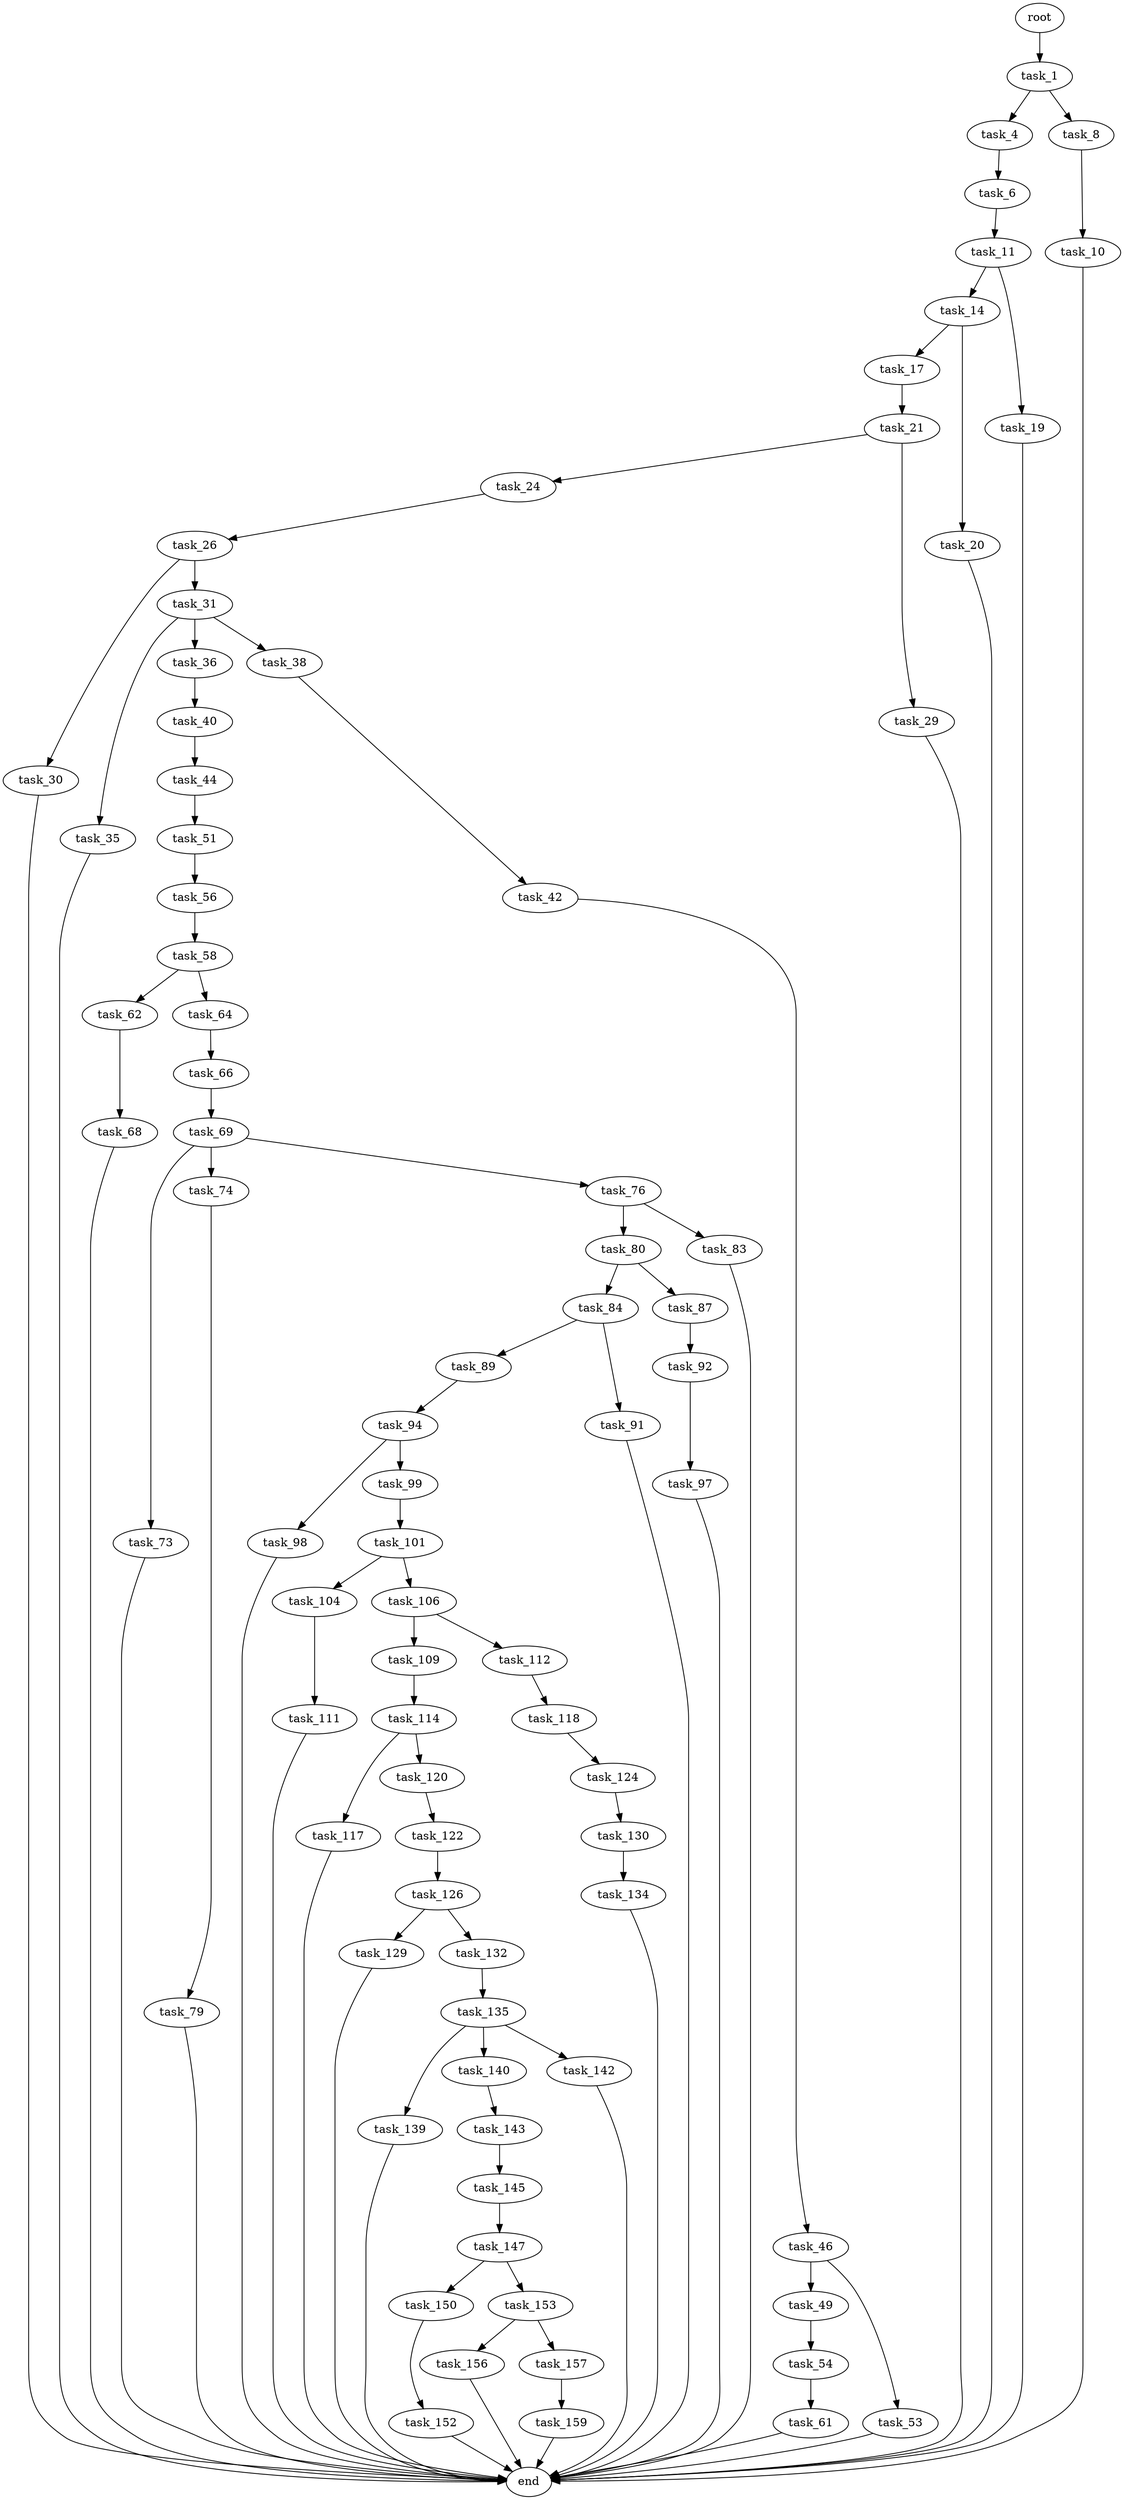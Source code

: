 digraph G {
  root [size="0.000000"];
  task_1 [size="10406377357.000000"];
  task_4 [size="9041501409.000000"];
  task_6 [size="603140363769.000000"];
  task_8 [size="324928776674.000000"];
  task_10 [size="79510529365.000000"];
  task_11 [size="5650029398.000000"];
  task_14 [size="32696392580.000000"];
  task_17 [size="15699124161.000000"];
  task_19 [size="782757789696.000000"];
  task_20 [size="20776795318.000000"];
  task_21 [size="134217728000.000000"];
  task_24 [size="3413560913.000000"];
  task_26 [size="197508621100.000000"];
  task_29 [size="28991029248.000000"];
  task_30 [size="102575389886.000000"];
  task_31 [size="935887895672.000000"];
  task_35 [size="15856975886.000000"];
  task_36 [size="862471587100.000000"];
  task_38 [size="732647944411.000000"];
  task_40 [size="717960515700.000000"];
  task_42 [size="26115023585.000000"];
  task_44 [size="505722247380.000000"];
  task_46 [size="904348955150.000000"];
  task_49 [size="101353086569.000000"];
  task_51 [size="22547363803.000000"];
  task_53 [size="782757789696.000000"];
  task_54 [size="12749311872.000000"];
  task_56 [size="11366802580.000000"];
  task_58 [size="1073741824000.000000"];
  task_61 [size="291339582770.000000"];
  task_62 [size="1073741824000.000000"];
  task_64 [size="316268998119.000000"];
  task_66 [size="8179200546.000000"];
  task_68 [size="35768633037.000000"];
  task_69 [size="1073741824000.000000"];
  task_73 [size="549755813888.000000"];
  task_74 [size="231928233984.000000"];
  task_76 [size="3539875577.000000"];
  task_79 [size="14542415202.000000"];
  task_80 [size="2424964936.000000"];
  task_83 [size="8589934592.000000"];
  task_84 [size="241101815941.000000"];
  task_87 [size="29475981044.000000"];
  task_89 [size="1073741824000.000000"];
  task_91 [size="187727748363.000000"];
  task_92 [size="134217728000.000000"];
  task_94 [size="606138888172.000000"];
  task_97 [size="539026187805.000000"];
  task_98 [size="231928233984.000000"];
  task_99 [size="416738200005.000000"];
  task_101 [size="6919110381.000000"];
  task_104 [size="35498632267.000000"];
  task_106 [size="2627543795.000000"];
  task_109 [size="22441624110.000000"];
  task_111 [size="43461447254.000000"];
  task_112 [size="1856391132.000000"];
  task_114 [size="368293445632.000000"];
  task_117 [size="8589934592.000000"];
  task_118 [size="56358255012.000000"];
  task_120 [size="28991029248.000000"];
  task_122 [size="42842358008.000000"];
  task_124 [size="550982650285.000000"];
  task_126 [size="8589934592.000000"];
  task_129 [size="30969254831.000000"];
  task_130 [size="21646483724.000000"];
  task_132 [size="68719476736.000000"];
  task_134 [size="12279677645.000000"];
  task_135 [size="655083827.000000"];
  task_139 [size="258989359127.000000"];
  task_140 [size="30853689096.000000"];
  task_142 [size="3735074256.000000"];
  task_143 [size="549755813888.000000"];
  task_145 [size="742931508448.000000"];
  task_147 [size="25281944222.000000"];
  task_150 [size="290518435365.000000"];
  task_152 [size="404747345084.000000"];
  task_153 [size="6767835493.000000"];
  task_156 [size="65079789988.000000"];
  task_157 [size="33834397826.000000"];
  task_159 [size="606868667261.000000"];
  end [size="0.000000"];

  root -> task_1 [size="1.000000"];
  task_1 -> task_4 [size="209715200.000000"];
  task_1 -> task_8 [size="209715200.000000"];
  task_4 -> task_6 [size="209715200.000000"];
  task_6 -> task_11 [size="411041792.000000"];
  task_8 -> task_10 [size="209715200.000000"];
  task_10 -> end [size="1.000000"];
  task_11 -> task_14 [size="301989888.000000"];
  task_11 -> task_19 [size="301989888.000000"];
  task_14 -> task_17 [size="536870912.000000"];
  task_14 -> task_20 [size="536870912.000000"];
  task_17 -> task_21 [size="411041792.000000"];
  task_19 -> end [size="1.000000"];
  task_20 -> end [size="1.000000"];
  task_21 -> task_24 [size="209715200.000000"];
  task_21 -> task_29 [size="209715200.000000"];
  task_24 -> task_26 [size="75497472.000000"];
  task_26 -> task_30 [size="411041792.000000"];
  task_26 -> task_31 [size="411041792.000000"];
  task_29 -> end [size="1.000000"];
  task_30 -> end [size="1.000000"];
  task_31 -> task_35 [size="679477248.000000"];
  task_31 -> task_36 [size="679477248.000000"];
  task_31 -> task_38 [size="679477248.000000"];
  task_35 -> end [size="1.000000"];
  task_36 -> task_40 [size="838860800.000000"];
  task_38 -> task_42 [size="679477248.000000"];
  task_40 -> task_44 [size="679477248.000000"];
  task_42 -> task_46 [size="134217728.000000"];
  task_44 -> task_51 [size="838860800.000000"];
  task_46 -> task_49 [size="679477248.000000"];
  task_46 -> task_53 [size="679477248.000000"];
  task_49 -> task_54 [size="134217728.000000"];
  task_51 -> task_56 [size="33554432.000000"];
  task_53 -> end [size="1.000000"];
  task_54 -> task_61 [size="679477248.000000"];
  task_56 -> task_58 [size="411041792.000000"];
  task_58 -> task_62 [size="838860800.000000"];
  task_58 -> task_64 [size="838860800.000000"];
  task_61 -> end [size="1.000000"];
  task_62 -> task_68 [size="838860800.000000"];
  task_64 -> task_66 [size="209715200.000000"];
  task_66 -> task_69 [size="301989888.000000"];
  task_68 -> end [size="1.000000"];
  task_69 -> task_73 [size="838860800.000000"];
  task_69 -> task_74 [size="838860800.000000"];
  task_69 -> task_76 [size="838860800.000000"];
  task_73 -> end [size="1.000000"];
  task_74 -> task_79 [size="301989888.000000"];
  task_76 -> task_80 [size="209715200.000000"];
  task_76 -> task_83 [size="209715200.000000"];
  task_79 -> end [size="1.000000"];
  task_80 -> task_84 [size="75497472.000000"];
  task_80 -> task_87 [size="75497472.000000"];
  task_83 -> end [size="1.000000"];
  task_84 -> task_89 [size="679477248.000000"];
  task_84 -> task_91 [size="679477248.000000"];
  task_87 -> task_92 [size="536870912.000000"];
  task_89 -> task_94 [size="838860800.000000"];
  task_91 -> end [size="1.000000"];
  task_92 -> task_97 [size="209715200.000000"];
  task_94 -> task_98 [size="679477248.000000"];
  task_94 -> task_99 [size="679477248.000000"];
  task_97 -> end [size="1.000000"];
  task_98 -> end [size="1.000000"];
  task_99 -> task_101 [size="411041792.000000"];
  task_101 -> task_104 [size="134217728.000000"];
  task_101 -> task_106 [size="134217728.000000"];
  task_104 -> task_111 [size="33554432.000000"];
  task_106 -> task_109 [size="134217728.000000"];
  task_106 -> task_112 [size="134217728.000000"];
  task_109 -> task_114 [size="411041792.000000"];
  task_111 -> end [size="1.000000"];
  task_112 -> task_118 [size="33554432.000000"];
  task_114 -> task_117 [size="411041792.000000"];
  task_114 -> task_120 [size="411041792.000000"];
  task_117 -> end [size="1.000000"];
  task_118 -> task_124 [size="209715200.000000"];
  task_120 -> task_122 [size="75497472.000000"];
  task_122 -> task_126 [size="134217728.000000"];
  task_124 -> task_130 [size="411041792.000000"];
  task_126 -> task_129 [size="33554432.000000"];
  task_126 -> task_132 [size="33554432.000000"];
  task_129 -> end [size="1.000000"];
  task_130 -> task_134 [size="411041792.000000"];
  task_132 -> task_135 [size="134217728.000000"];
  task_134 -> end [size="1.000000"];
  task_135 -> task_139 [size="33554432.000000"];
  task_135 -> task_140 [size="33554432.000000"];
  task_135 -> task_142 [size="33554432.000000"];
  task_139 -> end [size="1.000000"];
  task_140 -> task_143 [size="536870912.000000"];
  task_142 -> end [size="1.000000"];
  task_143 -> task_145 [size="536870912.000000"];
  task_145 -> task_147 [size="536870912.000000"];
  task_147 -> task_150 [size="679477248.000000"];
  task_147 -> task_153 [size="679477248.000000"];
  task_150 -> task_152 [size="679477248.000000"];
  task_152 -> end [size="1.000000"];
  task_153 -> task_156 [size="301989888.000000"];
  task_153 -> task_157 [size="301989888.000000"];
  task_156 -> end [size="1.000000"];
  task_157 -> task_159 [size="75497472.000000"];
  task_159 -> end [size="1.000000"];
}
